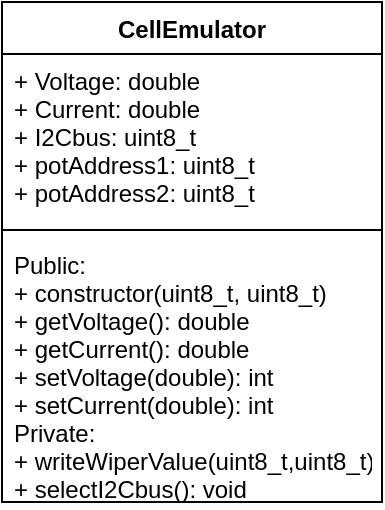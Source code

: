<mxfile version="13.6.2" type="device"><diagram id="KllxgpvoToWXHBdU-y-s" name="Page-1"><mxGraphModel dx="753" dy="341" grid="1" gridSize="10" guides="1" tooltips="1" connect="1" arrows="1" fold="1" page="1" pageScale="1" pageWidth="827" pageHeight="1169" math="0" shadow="0"><root><mxCell id="0"/><mxCell id="1" parent="0"/><mxCell id="RIpdhn1870r4RZ_Eiyfe-1" value="CellEmulator" style="swimlane;fontStyle=1;align=center;verticalAlign=top;childLayout=stackLayout;horizontal=1;startSize=26;horizontalStack=0;resizeParent=1;resizeParentMax=0;resizeLast=0;collapsible=1;marginBottom=0;" vertex="1" parent="1"><mxGeometry x="330" y="210" width="190" height="250" as="geometry"/></mxCell><mxCell id="RIpdhn1870r4RZ_Eiyfe-2" value="+ Voltage: double&#10;+ Current: double&#10;+ I2Cbus: uint8_t&#10;+ potAddress1: uint8_t&#10;+ potAddress2: uint8_t" style="text;strokeColor=none;fillColor=none;align=left;verticalAlign=top;spacingLeft=4;spacingRight=4;overflow=hidden;rotatable=0;points=[[0,0.5],[1,0.5]];portConstraint=eastwest;" vertex="1" parent="RIpdhn1870r4RZ_Eiyfe-1"><mxGeometry y="26" width="190" height="84" as="geometry"/></mxCell><mxCell id="RIpdhn1870r4RZ_Eiyfe-3" value="" style="line;strokeWidth=1;fillColor=none;align=left;verticalAlign=middle;spacingTop=-1;spacingLeft=3;spacingRight=3;rotatable=0;labelPosition=right;points=[];portConstraint=eastwest;" vertex="1" parent="RIpdhn1870r4RZ_Eiyfe-1"><mxGeometry y="110" width="190" height="8" as="geometry"/></mxCell><mxCell id="RIpdhn1870r4RZ_Eiyfe-4" value="Public:&#10;+ constructor(uint8_t, uint8_t)&#10;+ getVoltage(): double&#10;+ getCurrent(): double&#10;+ setVoltage(double): int&#10;+ setCurrent(double): int&#10;Private:&#10;+ writeWiperValue(uint8_t,uint8_t): int&#10;+ selectI2Cbus(): void" style="text;strokeColor=none;fillColor=none;align=left;verticalAlign=top;spacingLeft=4;spacingRight=4;overflow=hidden;rotatable=0;points=[[0,0.5],[1,0.5]];portConstraint=eastwest;" vertex="1" parent="RIpdhn1870r4RZ_Eiyfe-1"><mxGeometry y="118" width="190" height="132" as="geometry"/></mxCell></root></mxGraphModel></diagram></mxfile>